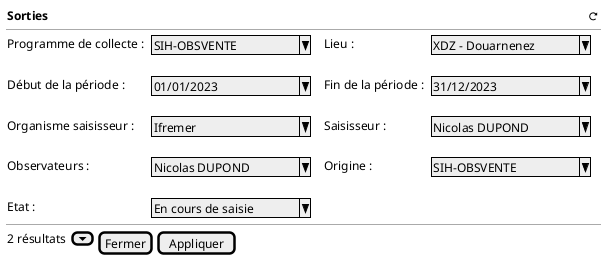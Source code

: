 @startsalt
{

  {<b>Sorties                                                                                                                                                                             <&reload>}
   --

    {
        Programme de collecte : | . | ^ SIH-OBSVENTE     ^ | . | . | Lieu : | . | ^ XDZ - Douarnenez ^
        .
        Début de la période : | . | ^01/01/2023        ^ | . | . | Fin de la période : | . | ^31/12/2023        ^
        .
        Organisme saisisseur :   | . | ^ Ifremer          ^ |  . | . | Saisisseur :   | . | ^ Nicolas DUPOND   ^
        .
        Observateurs : | . | ^ Nicolas DUPOND   ^ |  . | . | Origine :   | . | ^SIH-OBSVENTE      ^
        .
        Etat :   | . | ^En cours de saisie^
    }

  --
  {2 résultats  {}[<&caret-bottom>] | [Fermer] | [Appliquer]}}
}
@endsalt
